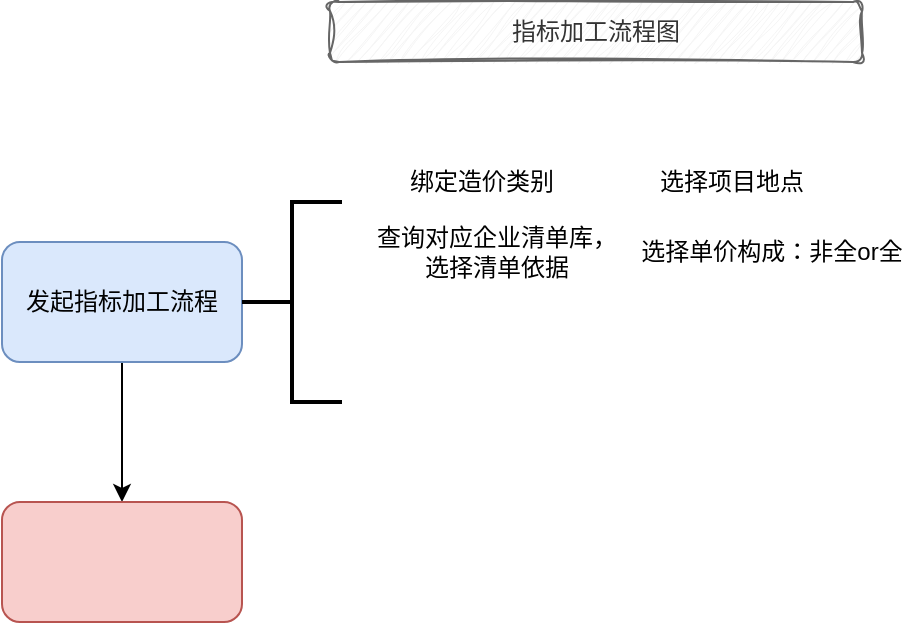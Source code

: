 <mxfile version="21.6.1" type="github">
  <diagram name="第 1 页" id="PYZtmiYzRfJrxJ9XXe3V">
    <mxGraphModel dx="1154" dy="796" grid="1" gridSize="10" guides="1" tooltips="1" connect="1" arrows="1" fold="1" page="1" pageScale="1" pageWidth="827" pageHeight="1169" math="0" shadow="0">
      <root>
        <mxCell id="0" />
        <mxCell id="1" parent="0" />
        <mxCell id="eztFIdGAr2qNL9vbDgbI-3" style="edgeStyle=orthogonalEdgeStyle;rounded=0;orthogonalLoop=1;jettySize=auto;html=1;" edge="1" parent="1" source="CSStCupQpvHum1PfYjaq-1" target="eztFIdGAr2qNL9vbDgbI-1">
          <mxGeometry relative="1" as="geometry" />
        </mxCell>
        <mxCell id="CSStCupQpvHum1PfYjaq-1" value="发起指标加工流程" style="rounded=1;whiteSpace=wrap;html=1;fillColor=#dae8fc;strokeColor=#6c8ebf;gradientColor=none;" parent="1" vertex="1">
          <mxGeometry x="120" y="140" width="120" height="60" as="geometry" />
        </mxCell>
        <mxCell id="eztFIdGAr2qNL9vbDgbI-1" value="" style="rounded=1;whiteSpace=wrap;html=1;fillColor=#f8cecc;strokeColor=#b85450;" vertex="1" parent="1">
          <mxGeometry x="120" y="270" width="120" height="60" as="geometry" />
        </mxCell>
        <mxCell id="eztFIdGAr2qNL9vbDgbI-2" value="指标加工流程图" style="rounded=1;whiteSpace=wrap;html=1;fillColor=#f5f5f5;fontColor=#333333;strokeColor=#666666;sketch=1;curveFitting=1;jiggle=2;" vertex="1" parent="1">
          <mxGeometry x="284" y="20" width="266" height="30" as="geometry" />
        </mxCell>
        <mxCell id="eztFIdGAr2qNL9vbDgbI-5" value="" style="strokeWidth=2;html=1;shape=mxgraph.flowchart.annotation_2;align=left;labelPosition=right;pointerEvents=1;" vertex="1" parent="1">
          <mxGeometry x="240" y="120" width="50" height="100" as="geometry" />
        </mxCell>
        <mxCell id="eztFIdGAr2qNL9vbDgbI-7" value="绑定造价类别" style="text;html=1;strokeColor=none;fillColor=none;align=center;verticalAlign=middle;whiteSpace=wrap;rounded=0;" vertex="1" parent="1">
          <mxGeometry x="290" y="90" width="140" height="40" as="geometry" />
        </mxCell>
        <mxCell id="eztFIdGAr2qNL9vbDgbI-8" value="选择项目地点" style="text;html=1;strokeColor=none;fillColor=none;align=center;verticalAlign=middle;whiteSpace=wrap;rounded=0;" vertex="1" parent="1">
          <mxGeometry x="440" y="97.5" width="90" height="25" as="geometry" />
        </mxCell>
        <mxCell id="eztFIdGAr2qNL9vbDgbI-9" value="查询对应企业清单库，选择清单依据" style="text;html=1;strokeColor=none;fillColor=none;align=center;verticalAlign=middle;whiteSpace=wrap;rounded=0;" vertex="1" parent="1">
          <mxGeometry x="305" y="130" width="125" height="30" as="geometry" />
        </mxCell>
        <mxCell id="eztFIdGAr2qNL9vbDgbI-10" value="选择单价构成：非全or全" style="text;html=1;strokeColor=none;fillColor=none;align=center;verticalAlign=middle;whiteSpace=wrap;rounded=0;" vertex="1" parent="1">
          <mxGeometry x="430" y="130" width="150" height="30" as="geometry" />
        </mxCell>
      </root>
    </mxGraphModel>
  </diagram>
</mxfile>
